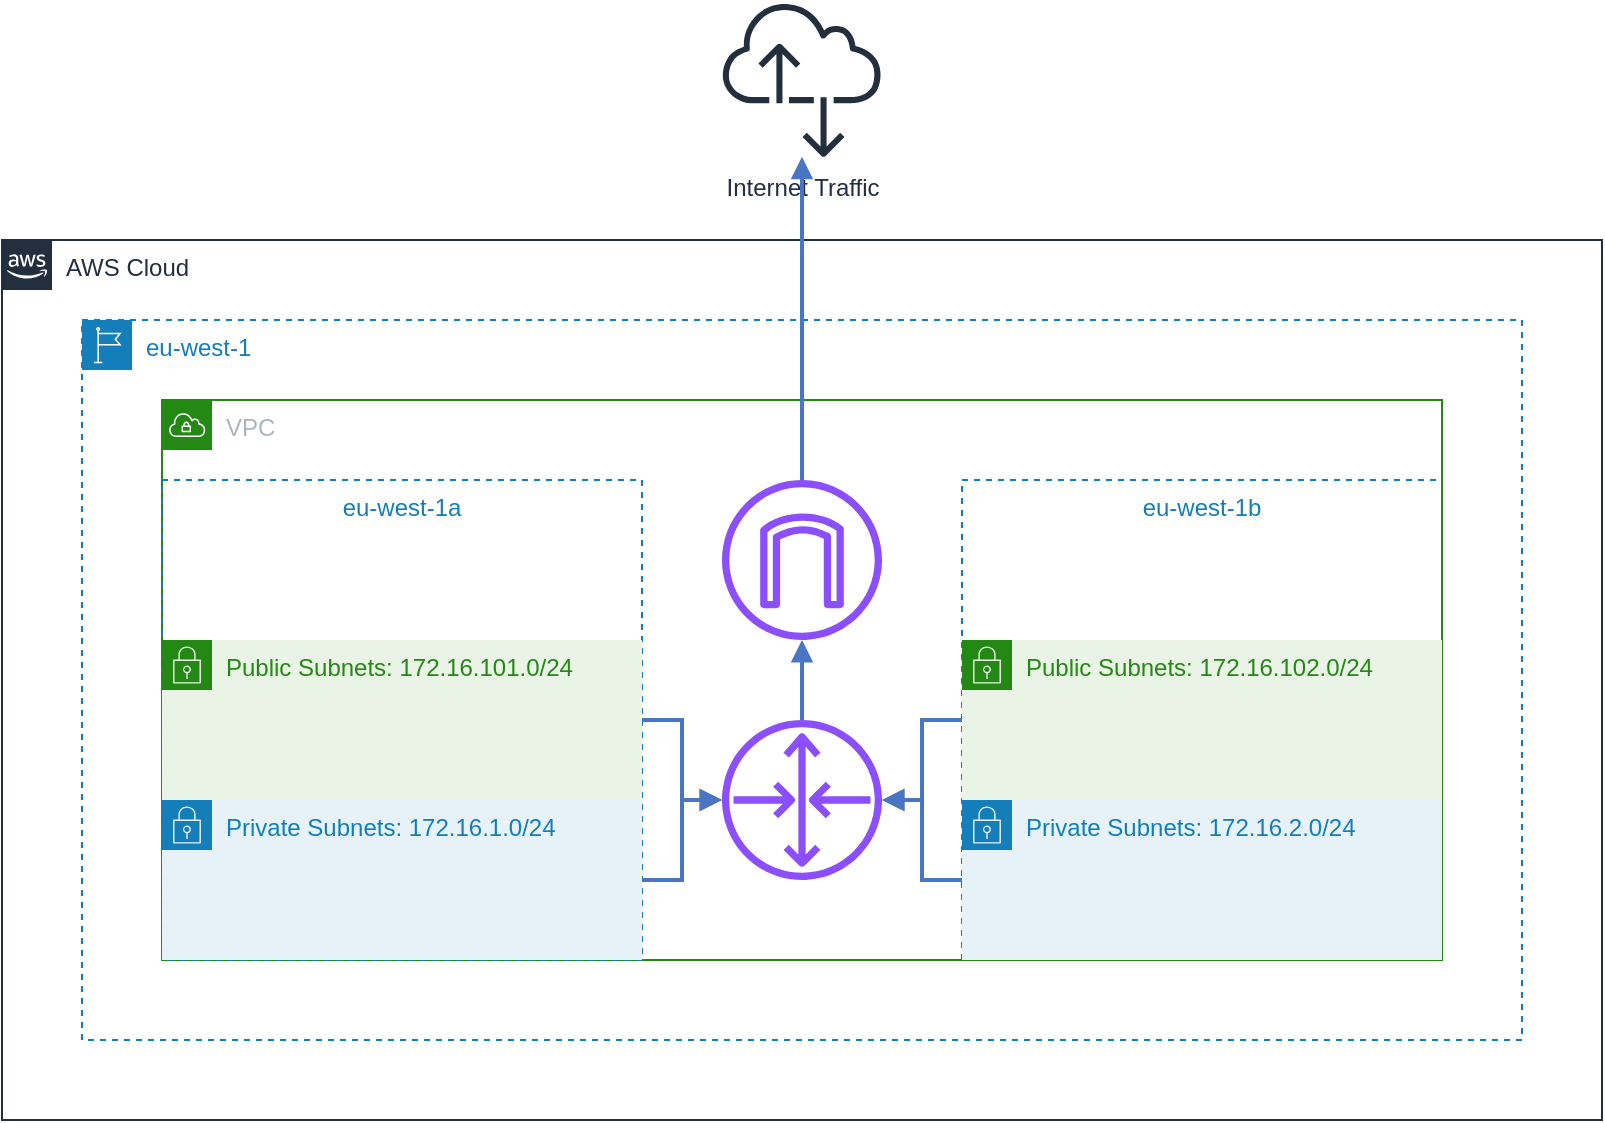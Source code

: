 <mxfile version="22.0.2" type="device" pages="3">
  <diagram id="uy3NhoiXNipRH5aLzVa5" name="custom-vpc">
    <mxGraphModel dx="1216" dy="1693" grid="1" gridSize="10" guides="1" tooltips="1" connect="1" arrows="1" fold="1" page="1" pageScale="1" pageWidth="1169" pageHeight="827" math="0" shadow="0">
      <root>
        <mxCell id="0" />
        <mxCell id="1" parent="0" />
        <mxCell id="7UXyyQbjpFsV42WYUTXY-11" value="eu-west-1b" style="fillColor=none;strokeColor=#147EBA;dashed=1;verticalAlign=top;fontStyle=0;fontColor=#147EBA;whiteSpace=wrap;html=1;" parent="1" vertex="1">
          <mxGeometry x="560" y="-440" width="240" height="240" as="geometry" />
        </mxCell>
        <mxCell id="7UXyyQbjpFsV42WYUTXY-1" value="eu-west-1" style="points=[[0,0],[0.25,0],[0.5,0],[0.75,0],[1,0],[1,0.25],[1,0.5],[1,0.75],[1,1],[0.75,1],[0.5,1],[0.25,1],[0,1],[0,0.75],[0,0.5],[0,0.25]];outlineConnect=0;gradientColor=none;html=1;whiteSpace=wrap;fontSize=12;fontStyle=0;container=1;pointerEvents=0;collapsible=0;recursiveResize=0;shape=mxgraph.aws4.group;grIcon=mxgraph.aws4.group_region;strokeColor=#147EBA;fillColor=none;verticalAlign=top;align=left;spacingLeft=30;fontColor=#147EBA;dashed=1;" parent="1" vertex="1">
          <mxGeometry x="120" y="-520" width="720" height="360" as="geometry" />
        </mxCell>
        <mxCell id="7UXyyQbjpFsV42WYUTXY-5" value="VPC" style="points=[[0,0],[0.25,0],[0.5,0],[0.75,0],[1,0],[1,0.25],[1,0.5],[1,0.75],[1,1],[0.75,1],[0.5,1],[0.25,1],[0,1],[0,0.75],[0,0.5],[0,0.25]];outlineConnect=0;gradientColor=none;html=1;whiteSpace=wrap;fontSize=12;fontStyle=0;container=1;pointerEvents=0;collapsible=0;recursiveResize=0;shape=mxgraph.aws4.group;grIcon=mxgraph.aws4.group_vpc;strokeColor=#248814;fillColor=none;verticalAlign=top;align=left;spacingLeft=30;fontColor=#AAB7B8;dashed=0;" parent="7UXyyQbjpFsV42WYUTXY-1" vertex="1">
          <mxGeometry x="40" y="40" width="640" height="280" as="geometry" />
        </mxCell>
        <mxCell id="7UXyyQbjpFsV42WYUTXY-16" style="edgeStyle=orthogonalEdgeStyle;rounded=0;orthogonalLoop=1;jettySize=auto;html=1;strokeWidth=2;endArrow=block;endFill=1;strokeColor=#4A75C5;" parent="1" source="7UXyyQbjpFsV42WYUTXY-3" target="7UXyyQbjpFsV42WYUTXY-8" edge="1">
          <mxGeometry relative="1" as="geometry" />
        </mxCell>
        <mxCell id="7UXyyQbjpFsV42WYUTXY-3" value="eu-west-1a" style="fillColor=none;strokeColor=#147EBA;dashed=1;verticalAlign=top;fontStyle=0;fontColor=#147EBA;whiteSpace=wrap;html=1;" parent="1" vertex="1">
          <mxGeometry x="160" y="-440" width="240" height="240" as="geometry" />
        </mxCell>
        <mxCell id="7UXyyQbjpFsV42WYUTXY-6" value="Public Subnets: 172.16.101.0/24" style="points=[[0,0],[0.25,0],[0.5,0],[0.75,0],[1,0],[1,0.25],[1,0.5],[1,0.75],[1,1],[0.75,1],[0.5,1],[0.25,1],[0,1],[0,0.75],[0,0.5],[0,0.25]];outlineConnect=0;gradientColor=none;html=1;whiteSpace=wrap;fontSize=12;fontStyle=0;container=1;pointerEvents=0;collapsible=0;recursiveResize=0;shape=mxgraph.aws4.group;grIcon=mxgraph.aws4.group_security_group;grStroke=0;strokeColor=#248814;fillColor=#E9F3E6;verticalAlign=top;align=left;spacingLeft=30;fontColor=#248814;dashed=0;" parent="1" vertex="1">
          <mxGeometry x="160" y="-360" width="240" height="80" as="geometry" />
        </mxCell>
        <mxCell id="7UXyyQbjpFsV42WYUTXY-17" style="edgeStyle=orthogonalEdgeStyle;rounded=0;orthogonalLoop=1;jettySize=auto;html=1;strokeWidth=2;endArrow=block;endFill=1;strokeColor=#4A75C5;" parent="1" source="7UXyyQbjpFsV42WYUTXY-7" target="7UXyyQbjpFsV42WYUTXY-8" edge="1">
          <mxGeometry relative="1" as="geometry" />
        </mxCell>
        <mxCell id="7UXyyQbjpFsV42WYUTXY-7" value="Private Subnets: 172.16.1.0/24" style="points=[[0,0],[0.25,0],[0.5,0],[0.75,0],[1,0],[1,0.25],[1,0.5],[1,0.75],[1,1],[0.75,1],[0.5,1],[0.25,1],[0,1],[0,0.75],[0,0.5],[0,0.25]];outlineConnect=0;gradientColor=none;html=1;whiteSpace=wrap;fontSize=12;fontStyle=0;container=1;pointerEvents=0;collapsible=0;recursiveResize=0;shape=mxgraph.aws4.group;grIcon=mxgraph.aws4.group_security_group;grStroke=0;strokeColor=#147EBA;fillColor=#E6F2F8;verticalAlign=top;align=left;spacingLeft=30;fontColor=#147EBA;dashed=0;" parent="1" vertex="1">
          <mxGeometry x="160" y="-280" width="240" height="80" as="geometry" />
        </mxCell>
        <mxCell id="7UXyyQbjpFsV42WYUTXY-9" value="Public Subnets: 172.16.102.0/24" style="points=[[0,0],[0.25,0],[0.5,0],[0.75,0],[1,0],[1,0.25],[1,0.5],[1,0.75],[1,1],[0.75,1],[0.5,1],[0.25,1],[0,1],[0,0.75],[0,0.5],[0,0.25]];outlineConnect=0;gradientColor=none;html=1;whiteSpace=wrap;fontSize=12;fontStyle=0;container=1;pointerEvents=0;collapsible=0;recursiveResize=0;shape=mxgraph.aws4.group;grIcon=mxgraph.aws4.group_security_group;grStroke=0;strokeColor=#248814;fillColor=#E9F3E6;verticalAlign=top;align=left;spacingLeft=30;fontColor=#248814;dashed=0;" parent="1" vertex="1">
          <mxGeometry x="560" y="-360" width="240" height="80" as="geometry" />
        </mxCell>
        <mxCell id="7UXyyQbjpFsV42WYUTXY-19" style="edgeStyle=orthogonalEdgeStyle;rounded=0;orthogonalLoop=1;jettySize=auto;html=1;strokeWidth=2;endArrow=block;endFill=1;strokeColor=#4A75C5;" parent="1" source="7UXyyQbjpFsV42WYUTXY-10" target="7UXyyQbjpFsV42WYUTXY-8" edge="1">
          <mxGeometry relative="1" as="geometry" />
        </mxCell>
        <mxCell id="7UXyyQbjpFsV42WYUTXY-10" value="Private Subnets: 172.16.2.0/24" style="points=[[0,0],[0.25,0],[0.5,0],[0.75,0],[1,0],[1,0.25],[1,0.5],[1,0.75],[1,1],[0.75,1],[0.5,1],[0.25,1],[0,1],[0,0.75],[0,0.5],[0,0.25]];outlineConnect=0;gradientColor=none;html=1;whiteSpace=wrap;fontSize=12;fontStyle=0;container=1;pointerEvents=0;collapsible=0;recursiveResize=0;shape=mxgraph.aws4.group;grIcon=mxgraph.aws4.group_security_group;grStroke=0;strokeColor=#147EBA;fillColor=#E6F2F8;verticalAlign=top;align=left;spacingLeft=30;fontColor=#147EBA;dashed=0;" parent="1" vertex="1">
          <mxGeometry x="560" y="-280" width="240" height="80" as="geometry" />
        </mxCell>
        <mxCell id="7UXyyQbjpFsV42WYUTXY-18" style="edgeStyle=orthogonalEdgeStyle;rounded=0;orthogonalLoop=1;jettySize=auto;html=1;strokeWidth=2;endArrow=block;endFill=1;strokeColor=#4A75C5;" parent="1" source="7UXyyQbjpFsV42WYUTXY-11" target="7UXyyQbjpFsV42WYUTXY-8" edge="1">
          <mxGeometry relative="1" as="geometry" />
        </mxCell>
        <mxCell id="7UXyyQbjpFsV42WYUTXY-12" value="AWS Cloud" style="points=[[0,0],[0.25,0],[0.5,0],[0.75,0],[1,0],[1,0.25],[1,0.5],[1,0.75],[1,1],[0.75,1],[0.5,1],[0.25,1],[0,1],[0,0.75],[0,0.5],[0,0.25]];outlineConnect=0;gradientColor=none;html=1;whiteSpace=wrap;fontSize=12;fontStyle=0;container=1;pointerEvents=0;collapsible=0;recursiveResize=0;shape=mxgraph.aws4.group;grIcon=mxgraph.aws4.group_aws_cloud_alt;strokeColor=#232F3E;fillColor=none;verticalAlign=top;align=left;spacingLeft=30;fontColor=#232F3E;dashed=0;" parent="1" vertex="1">
          <mxGeometry x="80" y="-560" width="800" height="440" as="geometry" />
        </mxCell>
        <mxCell id="7UXyyQbjpFsV42WYUTXY-14" style="edgeStyle=orthogonalEdgeStyle;rounded=0;orthogonalLoop=1;jettySize=auto;html=1;strokeWidth=2;strokeColor=#4A75C5;endArrow=block;endFill=1;" parent="7UXyyQbjpFsV42WYUTXY-12" source="7UXyyQbjpFsV42WYUTXY-8" target="7UXyyQbjpFsV42WYUTXY-13" edge="1">
          <mxGeometry relative="1" as="geometry" />
        </mxCell>
        <mxCell id="7UXyyQbjpFsV42WYUTXY-8" value="" style="sketch=0;outlineConnect=0;fontColor=#232F3E;gradientColor=none;fillColor=#8C4FFF;strokeColor=none;dashed=0;verticalLabelPosition=bottom;verticalAlign=top;align=center;html=1;fontSize=12;fontStyle=0;aspect=fixed;pointerEvents=1;shape=mxgraph.aws4.router;" parent="7UXyyQbjpFsV42WYUTXY-12" vertex="1">
          <mxGeometry x="360" y="240" width="80" height="80" as="geometry" />
        </mxCell>
        <mxCell id="7UXyyQbjpFsV42WYUTXY-13" value="" style="sketch=0;outlineConnect=0;fontColor=#232F3E;gradientColor=none;fillColor=#8C4FFF;strokeColor=none;dashed=0;verticalLabelPosition=bottom;verticalAlign=top;align=center;html=1;fontSize=12;fontStyle=0;aspect=fixed;pointerEvents=1;shape=mxgraph.aws4.internet_gateway;" parent="7UXyyQbjpFsV42WYUTXY-12" vertex="1">
          <mxGeometry x="360" y="120" width="80" height="80" as="geometry" />
        </mxCell>
        <mxCell id="39_pj_jpiZGFDvEScFjG-1" value="Internet Traffic" style="sketch=0;outlineConnect=0;fontColor=#232F3E;gradientColor=none;fillColor=#232F3D;strokeColor=none;dashed=0;verticalLabelPosition=bottom;verticalAlign=top;align=center;html=1;fontSize=12;fontStyle=0;aspect=fixed;pointerEvents=1;shape=mxgraph.aws4.internet_alt2;" parent="1" vertex="1">
          <mxGeometry x="440" y="-680" width="80" height="80" as="geometry" />
        </mxCell>
        <mxCell id="39_pj_jpiZGFDvEScFjG-2" style="edgeStyle=orthogonalEdgeStyle;rounded=0;orthogonalLoop=1;jettySize=auto;html=1;strokeWidth=2;endArrow=block;endFill=1;strokeColor=#4A75C5;" parent="1" source="7UXyyQbjpFsV42WYUTXY-13" target="39_pj_jpiZGFDvEScFjG-1" edge="1">
          <mxGeometry relative="1" as="geometry" />
        </mxCell>
      </root>
    </mxGraphModel>
  </diagram>
  <diagram name="wp-monolithic" id="OkLhlrBFH-vc0wdBPnzV">
    <mxGraphModel dx="1216" dy="866" grid="1" gridSize="10" guides="1" tooltips="1" connect="1" arrows="1" fold="1" page="1" pageScale="1" pageWidth="1169" pageHeight="827" math="0" shadow="0">
      <root>
        <mxCell id="0" />
        <mxCell id="1" parent="0" />
        <mxCell id="l_C52boaSNxTexm6QnN0-1" value="AWS Cloud" style="points=[[0,0],[0.25,0],[0.5,0],[0.75,0],[1,0],[1,0.25],[1,0.5],[1,0.75],[1,1],[0.75,1],[0.5,1],[0.25,1],[0,1],[0,0.75],[0,0.5],[0,0.25]];outlineConnect=0;gradientColor=none;html=1;whiteSpace=wrap;fontSize=12;fontStyle=0;container=1;pointerEvents=0;collapsible=0;recursiveResize=0;shape=mxgraph.aws4.group;grIcon=mxgraph.aws4.group_aws_cloud_alt;strokeColor=#232F3E;fillColor=none;verticalAlign=top;align=left;spacingLeft=30;fontColor=#232F3E;dashed=0;" parent="1" vertex="1">
          <mxGeometry x="320" y="200" width="400" height="280" as="geometry" />
        </mxCell>
        <mxCell id="l_C52boaSNxTexm6QnN0-2" value="VPC" style="points=[[0,0],[0.25,0],[0.5,0],[0.75,0],[1,0],[1,0.25],[1,0.5],[1,0.75],[1,1],[0.75,1],[0.5,1],[0.25,1],[0,1],[0,0.75],[0,0.5],[0,0.25]];outlineConnect=0;gradientColor=none;html=1;whiteSpace=wrap;fontSize=12;fontStyle=0;container=1;pointerEvents=0;collapsible=0;recursiveResize=0;shape=mxgraph.aws4.group;grIcon=mxgraph.aws4.group_vpc;strokeColor=#248814;fillColor=none;verticalAlign=top;align=left;spacingLeft=30;fontColor=#AAB7B8;dashed=0;" parent="l_C52boaSNxTexm6QnN0-1" vertex="1">
          <mxGeometry x="160" width="240" height="280" as="geometry" />
        </mxCell>
        <mxCell id="l_C52boaSNxTexm6QnN0-3" value="Public Subnet" style="points=[[0,0],[0.25,0],[0.5,0],[0.75,0],[1,0],[1,0.25],[1,0.5],[1,0.75],[1,1],[0.75,1],[0.5,1],[0.25,1],[0,1],[0,0.75],[0,0.5],[0,0.25]];outlineConnect=0;gradientColor=none;html=1;whiteSpace=wrap;fontSize=12;fontStyle=0;container=1;pointerEvents=0;collapsible=0;recursiveResize=0;shape=mxgraph.aws4.group;grIcon=mxgraph.aws4.group_security_group;grStroke=0;strokeColor=#248814;fillColor=#E9F3E6;verticalAlign=top;align=left;spacingLeft=30;fontColor=#248814;dashed=0;" parent="l_C52boaSNxTexm6QnN0-2" vertex="1">
          <mxGeometry y="40" width="240" height="240" as="geometry" />
        </mxCell>
        <mxCell id="l_C52boaSNxTexm6QnN0-8" value="Security group" style="fillColor=none;strokeColor=#DD3522;verticalAlign=top;fontStyle=0;fontColor=#DD3522;whiteSpace=wrap;html=1;" parent="l_C52boaSNxTexm6QnN0-3" vertex="1">
          <mxGeometry x="40" y="40" width="160" height="160" as="geometry" />
        </mxCell>
        <mxCell id="l_C52boaSNxTexm6QnN0-4" value="WordPress" style="sketch=0;points=[[0,0,0],[0.25,0,0],[0.5,0,0],[0.75,0,0],[1,0,0],[0,1,0],[0.25,1,0],[0.5,1,0],[0.75,1,0],[1,1,0],[0,0.25,0],[0,0.5,0],[0,0.75,0],[1,0.25,0],[1,0.5,0],[1,0.75,0]];outlineConnect=0;fontColor=#232F3E;fillColor=#ED7100;strokeColor=#ffffff;dashed=0;verticalLabelPosition=bottom;verticalAlign=top;align=center;html=1;fontSize=12;fontStyle=0;aspect=fixed;shape=mxgraph.aws4.resourceIcon;resIcon=mxgraph.aws4.ec2;" parent="l_C52boaSNxTexm6QnN0-3" vertex="1">
          <mxGeometry x="80" y="80" width="80" height="80" as="geometry" />
        </mxCell>
        <mxCell id="l_C52boaSNxTexm6QnN0-5" value="Route53" style="sketch=0;points=[[0,0,0],[0.25,0,0],[0.5,0,0],[0.75,0,0],[1,0,0],[0,1,0],[0.25,1,0],[0.5,1,0],[0.75,1,0],[1,1,0],[0,0.25,0],[0,0.5,0],[0,0.75,0],[1,0.25,0],[1,0.5,0],[1,0.75,0]];outlineConnect=0;fontColor=#232F3E;fillColor=#8C4FFF;strokeColor=#ffffff;dashed=0;verticalLabelPosition=bottom;verticalAlign=top;align=center;html=1;fontSize=12;fontStyle=0;aspect=fixed;shape=mxgraph.aws4.resourceIcon;resIcon=mxgraph.aws4.route_53;" parent="l_C52boaSNxTexm6QnN0-1" vertex="1">
          <mxGeometry x="40" y="120" width="80" height="80" as="geometry" />
        </mxCell>
        <mxCell id="l_C52boaSNxTexm6QnN0-9" style="edgeStyle=orthogonalEdgeStyle;rounded=0;orthogonalLoop=1;jettySize=auto;html=1;entryX=0.25;entryY=0.5;entryDx=0;entryDy=0;entryPerimeter=0;strokeWidth=2;strokeColor=#4a75c5;" parent="l_C52boaSNxTexm6QnN0-1" source="l_C52boaSNxTexm6QnN0-5" target="l_C52boaSNxTexm6QnN0-8" edge="1">
          <mxGeometry relative="1" as="geometry" />
        </mxCell>
        <mxCell id="l_C52boaSNxTexm6QnN0-7" style="edgeStyle=orthogonalEdgeStyle;rounded=0;orthogonalLoop=1;jettySize=auto;html=1;strokeWidth=2;strokeColor=#4a75c5;" parent="1" source="l_C52boaSNxTexm6QnN0-6" target="l_C52boaSNxTexm6QnN0-5" edge="1">
          <mxGeometry relative="1" as="geometry" />
        </mxCell>
        <mxCell id="l_C52boaSNxTexm6QnN0-6" value="Internet Traffic" style="sketch=0;outlineConnect=0;fontColor=#232F3E;gradientColor=none;fillColor=#232F3D;strokeColor=none;dashed=0;verticalLabelPosition=bottom;verticalAlign=top;align=center;html=1;fontSize=12;fontStyle=0;aspect=fixed;pointerEvents=1;shape=mxgraph.aws4.internet_alt2;" parent="1" vertex="1">
          <mxGeometry x="200" y="320" width="80" height="80" as="geometry" />
        </mxCell>
      </root>
    </mxGraphModel>
  </diagram>
  <diagram id="3nfPl7PqJClbUgaQ0YDB" name="wp-decoupled">
    <mxGraphModel dx="1216" dy="866" grid="1" gridSize="10" guides="1" tooltips="1" connect="1" arrows="1" fold="1" page="1" pageScale="1" pageWidth="1169" pageHeight="827" math="0" shadow="0">
      <root>
        <mxCell id="0" />
        <mxCell id="1" parent="0" />
        <mxCell id="AewbisK_Su7INv1PooKY-2" value="Private Subnet: 172.16.1.0/24" style="points=[[0,0],[0.25,0],[0.5,0],[0.75,0],[1,0],[1,0.25],[1,0.5],[1,0.75],[1,1],[0.75,1],[0.5,1],[0.25,1],[0,1],[0,0.75],[0,0.5],[0,0.25]];outlineConnect=0;gradientColor=none;html=1;whiteSpace=wrap;fontSize=12;fontStyle=0;container=1;pointerEvents=0;collapsible=0;recursiveResize=0;shape=mxgraph.aws4.group;grIcon=mxgraph.aws4.group_security_group;grStroke=0;strokeColor=#147EBA;fillColor=#E6F2F8;verticalAlign=top;align=left;spacingLeft=30;fontColor=#147EBA;dashed=0;" vertex="1" parent="1">
          <mxGeometry x="630" y="360" width="240" height="160" as="geometry" />
        </mxCell>
        <mxCell id="AewbisK_Su7INv1PooKY-5" value="WordPress" style="sketch=0;points=[[0,0,0],[0.25,0,0],[0.5,0,0],[0.75,0,0],[1,0,0],[0,1,0],[0.25,1,0],[0.5,1,0],[0.75,1,0],[1,1,0],[0,0.25,0],[0,0.5,0],[0,0.75,0],[1,0.25,0],[1,0.5,0],[1,0.75,0]];outlineConnect=0;fontColor=#232F3E;fillColor=#ED7100;strokeColor=#ffffff;dashed=0;verticalLabelPosition=bottom;verticalAlign=top;align=center;html=1;fontSize=12;fontStyle=0;aspect=fixed;shape=mxgraph.aws4.resourceIcon;resIcon=mxgraph.aws4.ec2;" vertex="1" parent="AewbisK_Su7INv1PooKY-2">
          <mxGeometry x="80" y="40" width="80" height="80" as="geometry" />
        </mxCell>
        <mxCell id="AewbisK_Su7INv1PooKY-7" value="eu-west-1b" style="fillColor=none;strokeColor=#147EBA;dashed=1;verticalAlign=top;fontStyle=0;fontColor=#147EBA;whiteSpace=wrap;html=1;" vertex="1" parent="1">
          <mxGeometry x="610" y="340" width="680" height="200" as="geometry" />
        </mxCell>
        <mxCell id="nmxj5wsfu-lgko7kl5ea-1" value="AWS Cloud" style="points=[[0,0],[0.25,0],[0.5,0],[0.75,0],[1,0],[1,0.25],[1,0.5],[1,0.75],[1,1],[0.75,1],[0.5,1],[0.25,1],[0,1],[0,0.75],[0,0.5],[0,0.25]];outlineConnect=0;gradientColor=none;html=1;whiteSpace=wrap;fontSize=12;fontStyle=0;container=1;pointerEvents=0;collapsible=0;recursiveResize=0;shape=mxgraph.aws4.group;grIcon=mxgraph.aws4.group_aws_cloud_alt;strokeColor=#232F3E;fillColor=none;verticalAlign=top;align=left;spacingLeft=30;fontColor=#232F3E;dashed=0;" vertex="1" parent="1">
          <mxGeometry x="40" y="40" width="1310" height="560" as="geometry" />
        </mxCell>
        <mxCell id="AewbisK_Su7INv1PooKY-11" style="edgeStyle=orthogonalEdgeStyle;rounded=0;orthogonalLoop=1;jettySize=auto;html=1;entryX=0;entryY=0.5;entryDx=0;entryDy=0;entryPerimeter=0;strokeWidth=2;" edge="1" parent="1" source="nmxj5wsfu-lgko7kl5ea-10" target="AewbisK_Su7INv1PooKY-5">
          <mxGeometry relative="1" as="geometry">
            <mxPoint x="540" y="480" as="targetPoint" />
          </mxGeometry>
        </mxCell>
        <mxCell id="nmxj5wsfu-lgko7kl5ea-10" value="ALB" style="sketch=0;outlineConnect=0;fontColor=#232F3E;gradientColor=none;fillColor=#8C4FFF;strokeColor=none;dashed=0;verticalLabelPosition=bottom;verticalAlign=top;align=center;html=1;fontSize=12;fontStyle=0;aspect=fixed;pointerEvents=1;shape=mxgraph.aws4.application_load_balancer;" vertex="1" parent="1">
          <mxGeometry x="390" y="280" width="80" height="80" as="geometry" />
        </mxCell>
        <mxCell id="nmxj5wsfu-lgko7kl5ea-7" style="edgeStyle=orthogonalEdgeStyle;rounded=0;orthogonalLoop=1;jettySize=auto;html=1;strokeWidth=2;strokeColor=#4a75c5;" edge="1" parent="1" source="nmxj5wsfu-lgko7kl5ea-6" target="nmxj5wsfu-lgko7kl5ea-10">
          <mxGeometry relative="1" as="geometry" />
        </mxCell>
        <mxCell id="pye5bXNx8xXwc5DedHaa-1" value="eu-west-1a" style="fillColor=none;strokeColor=#147EBA;dashed=1;verticalAlign=top;fontStyle=0;fontColor=#147EBA;whiteSpace=wrap;html=1;" vertex="1" parent="1">
          <mxGeometry x="610" y="100" width="680" height="200" as="geometry" />
        </mxCell>
        <mxCell id="AewbisK_Su7INv1PooKY-1" value="Private Subnet: 172.16.1.0/24" style="points=[[0,0],[0.25,0],[0.5,0],[0.75,0],[1,0],[1,0.25],[1,0.5],[1,0.75],[1,1],[0.75,1],[0.5,1],[0.25,1],[0,1],[0,0.75],[0,0.5],[0,0.25]];outlineConnect=0;gradientColor=none;html=1;whiteSpace=wrap;fontSize=12;fontStyle=0;container=1;pointerEvents=0;collapsible=0;recursiveResize=0;shape=mxgraph.aws4.group;grIcon=mxgraph.aws4.group_security_group;grStroke=0;strokeColor=#147EBA;fillColor=#E6F2F8;verticalAlign=top;align=left;spacingLeft=30;fontColor=#147EBA;dashed=0;" vertex="1" parent="1">
          <mxGeometry x="630" y="120" width="240" height="160" as="geometry" />
        </mxCell>
        <mxCell id="nmxj5wsfu-lgko7kl5ea-5" value="WordPress" style="sketch=0;points=[[0,0,0],[0.25,0,0],[0.5,0,0],[0.75,0,0],[1,0,0],[0,1,0],[0.25,1,0],[0.5,1,0],[0.75,1,0],[1,1,0],[0,0.25,0],[0,0.5,0],[0,0.75,0],[1,0.25,0],[1,0.5,0],[1,0.75,0]];outlineConnect=0;fontColor=#232F3E;fillColor=#ED7100;strokeColor=#ffffff;dashed=0;verticalLabelPosition=bottom;verticalAlign=top;align=center;html=1;fontSize=12;fontStyle=0;aspect=fixed;shape=mxgraph.aws4.resourceIcon;resIcon=mxgraph.aws4.ec2;" vertex="1" parent="AewbisK_Su7INv1PooKY-1">
          <mxGeometry x="80" y="40" width="80" height="80" as="geometry" />
        </mxCell>
        <mxCell id="AewbisK_Su7INv1PooKY-3" value="Database Subnet: (172.16.30.0/24)" style="points=[[0,0],[0.25,0],[0.5,0],[0.75,0],[1,0],[1,0.25],[1,0.5],[1,0.75],[1,1],[0.75,1],[0.5,1],[0.25,1],[0,1],[0,0.75],[0,0.5],[0,0.25]];outlineConnect=0;gradientColor=none;html=1;whiteSpace=wrap;fontSize=12;fontStyle=0;container=1;pointerEvents=0;collapsible=0;recursiveResize=0;shape=mxgraph.aws4.group;grIcon=mxgraph.aws4.group_on_premise;strokeColor=#5A6C86;fillColor=none;verticalAlign=top;align=left;spacingLeft=30;fontColor=#5A6C86;dashed=0;" vertex="1" parent="1">
          <mxGeometry x="1030" y="120" width="240" height="360" as="geometry" />
        </mxCell>
        <mxCell id="AewbisK_Su7INv1PooKY-12" value="Subnet Group" style="fillColor=none;strokeColor=#5A6C86;dashed=1;verticalAlign=top;fontStyle=0;fontColor=#5A6C86;whiteSpace=wrap;html=1;" vertex="1" parent="AewbisK_Su7INv1PooKY-3">
          <mxGeometry x="40" y="40" width="160" height="320" as="geometry" />
        </mxCell>
        <mxCell id="AewbisK_Su7INv1PooKY-6" value="" style="sketch=0;outlineConnect=0;fontColor=#232F3E;gradientColor=none;fillColor=#C925D1;strokeColor=none;dashed=0;verticalLabelPosition=bottom;verticalAlign=top;align=center;html=1;fontSize=12;fontStyle=0;aspect=fixed;pointerEvents=1;shape=mxgraph.aws4.rds_mysql_instance;" vertex="1" parent="AewbisK_Su7INv1PooKY-3">
          <mxGeometry x="80" y="160" width="80" height="80" as="geometry" />
        </mxCell>
        <mxCell id="AewbisK_Su7INv1PooKY-4" value="Database Subnet: (172.16.31.0/24)" style="points=[[0,0],[0.25,0],[0.5,0],[0.75,0],[1,0],[1,0.25],[1,0.5],[1,0.75],[1,1],[0.75,1],[0.5,1],[0.25,1],[0,1],[0,0.75],[0,0.5],[0,0.25]];outlineConnect=0;gradientColor=none;html=1;whiteSpace=wrap;fontSize=12;fontStyle=0;container=1;pointerEvents=0;collapsible=0;recursiveResize=0;shape=mxgraph.aws4.group;grIcon=mxgraph.aws4.group_on_premise;strokeColor=#5A6C86;fillColor=none;verticalAlign=top;align=left;spacingLeft=30;fontColor=#5A6C86;dashed=0;" vertex="1" parent="1">
          <mxGeometry x="1030" y="360" width="240" height="160" as="geometry" />
        </mxCell>
        <mxCell id="nmxj5wsfu-lgko7kl5ea-6" value="Route53" style="sketch=0;points=[[0,0,0],[0.25,0,0],[0.5,0,0],[0.75,0,0],[1,0,0],[0,1,0],[0.25,1,0],[0.5,1,0],[0.75,1,0],[1,1,0],[0,0.25,0],[0,0.5,0],[0,0.75,0],[1,0.25,0],[1,0.5,0],[1,0.75,0]];outlineConnect=0;fontColor=#232F3E;fillColor=#8C4FFF;strokeColor=#ffffff;dashed=0;verticalLabelPosition=bottom;verticalAlign=top;align=center;html=1;fontSize=12;fontStyle=0;aspect=fixed;shape=mxgraph.aws4.resourceIcon;resIcon=mxgraph.aws4.route_53;" vertex="1" parent="1">
          <mxGeometry x="230" y="280" width="80" height="80" as="geometry" />
        </mxCell>
        <mxCell id="nmxj5wsfu-lgko7kl5ea-8" style="edgeStyle=orthogonalEdgeStyle;rounded=0;orthogonalLoop=1;jettySize=auto;html=1;strokeWidth=2;strokeColor=#4a75c5;" edge="1" parent="1" source="nmxj5wsfu-lgko7kl5ea-9" target="nmxj5wsfu-lgko7kl5ea-6">
          <mxGeometry relative="1" as="geometry" />
        </mxCell>
        <mxCell id="nmxj5wsfu-lgko7kl5ea-9" value="Internet Traffic" style="sketch=0;outlineConnect=0;fontColor=#232F3E;gradientColor=none;fillColor=#232F3D;strokeColor=none;dashed=0;verticalLabelPosition=bottom;verticalAlign=top;align=center;html=1;fontSize=12;fontStyle=0;aspect=fixed;pointerEvents=1;shape=mxgraph.aws4.internet_alt2;" vertex="1" parent="1">
          <mxGeometry x="70" y="280" width="80" height="80" as="geometry" />
        </mxCell>
        <mxCell id="AewbisK_Su7INv1PooKY-8" style="rounded=0;orthogonalLoop=1;jettySize=auto;html=1;strokeWidth=2;edgeStyle=orthogonalEdgeStyle;" edge="1" parent="1" source="nmxj5wsfu-lgko7kl5ea-5" target="AewbisK_Su7INv1PooKY-6">
          <mxGeometry relative="1" as="geometry" />
        </mxCell>
        <mxCell id="AewbisK_Su7INv1PooKY-9" style="rounded=0;orthogonalLoop=1;jettySize=auto;html=1;strokeWidth=2;edgeStyle=orthogonalEdgeStyle;" edge="1" parent="1" source="AewbisK_Su7INv1PooKY-5" target="AewbisK_Su7INv1PooKY-6">
          <mxGeometry relative="1" as="geometry" />
        </mxCell>
        <mxCell id="AewbisK_Su7INv1PooKY-10" style="edgeStyle=orthogonalEdgeStyle;rounded=0;orthogonalLoop=1;jettySize=auto;html=1;entryX=0;entryY=0.5;entryDx=0;entryDy=0;entryPerimeter=0;strokeWidth=2;" edge="1" parent="1" source="nmxj5wsfu-lgko7kl5ea-10" target="nmxj5wsfu-lgko7kl5ea-5">
          <mxGeometry relative="1" as="geometry" />
        </mxCell>
        <mxCell id="nmxj5wsfu-lgko7kl5ea-2" value="VPC" style="points=[[0,0],[0.25,0],[0.5,0],[0.75,0],[1,0],[1,0.25],[1,0.5],[1,0.75],[1,1],[0.75,1],[0.5,1],[0.25,1],[0,1],[0,0.75],[0,0.5],[0,0.25]];outlineConnect=0;gradientColor=none;html=1;whiteSpace=wrap;fontSize=12;fontStyle=0;container=1;pointerEvents=0;collapsible=0;recursiveResize=0;shape=mxgraph.aws4.group;grIcon=mxgraph.aws4.group_vpc;strokeColor=#248814;fillColor=none;verticalAlign=top;align=left;spacingLeft=30;fontColor=#AAB7B8;dashed=0;" vertex="1" parent="1">
          <mxGeometry x="550" y="80" width="760" height="480" as="geometry" />
        </mxCell>
      </root>
    </mxGraphModel>
  </diagram>
</mxfile>
